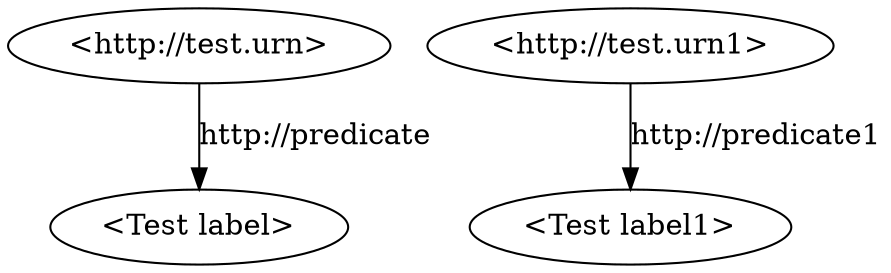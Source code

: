 digraph graphName {
	"<http://test.urn>" -> "<Test label>" [label="http://predicate"];
	"<http://test.urn1>" -> "<Test label1>" [label="http://predicate1"];
}

